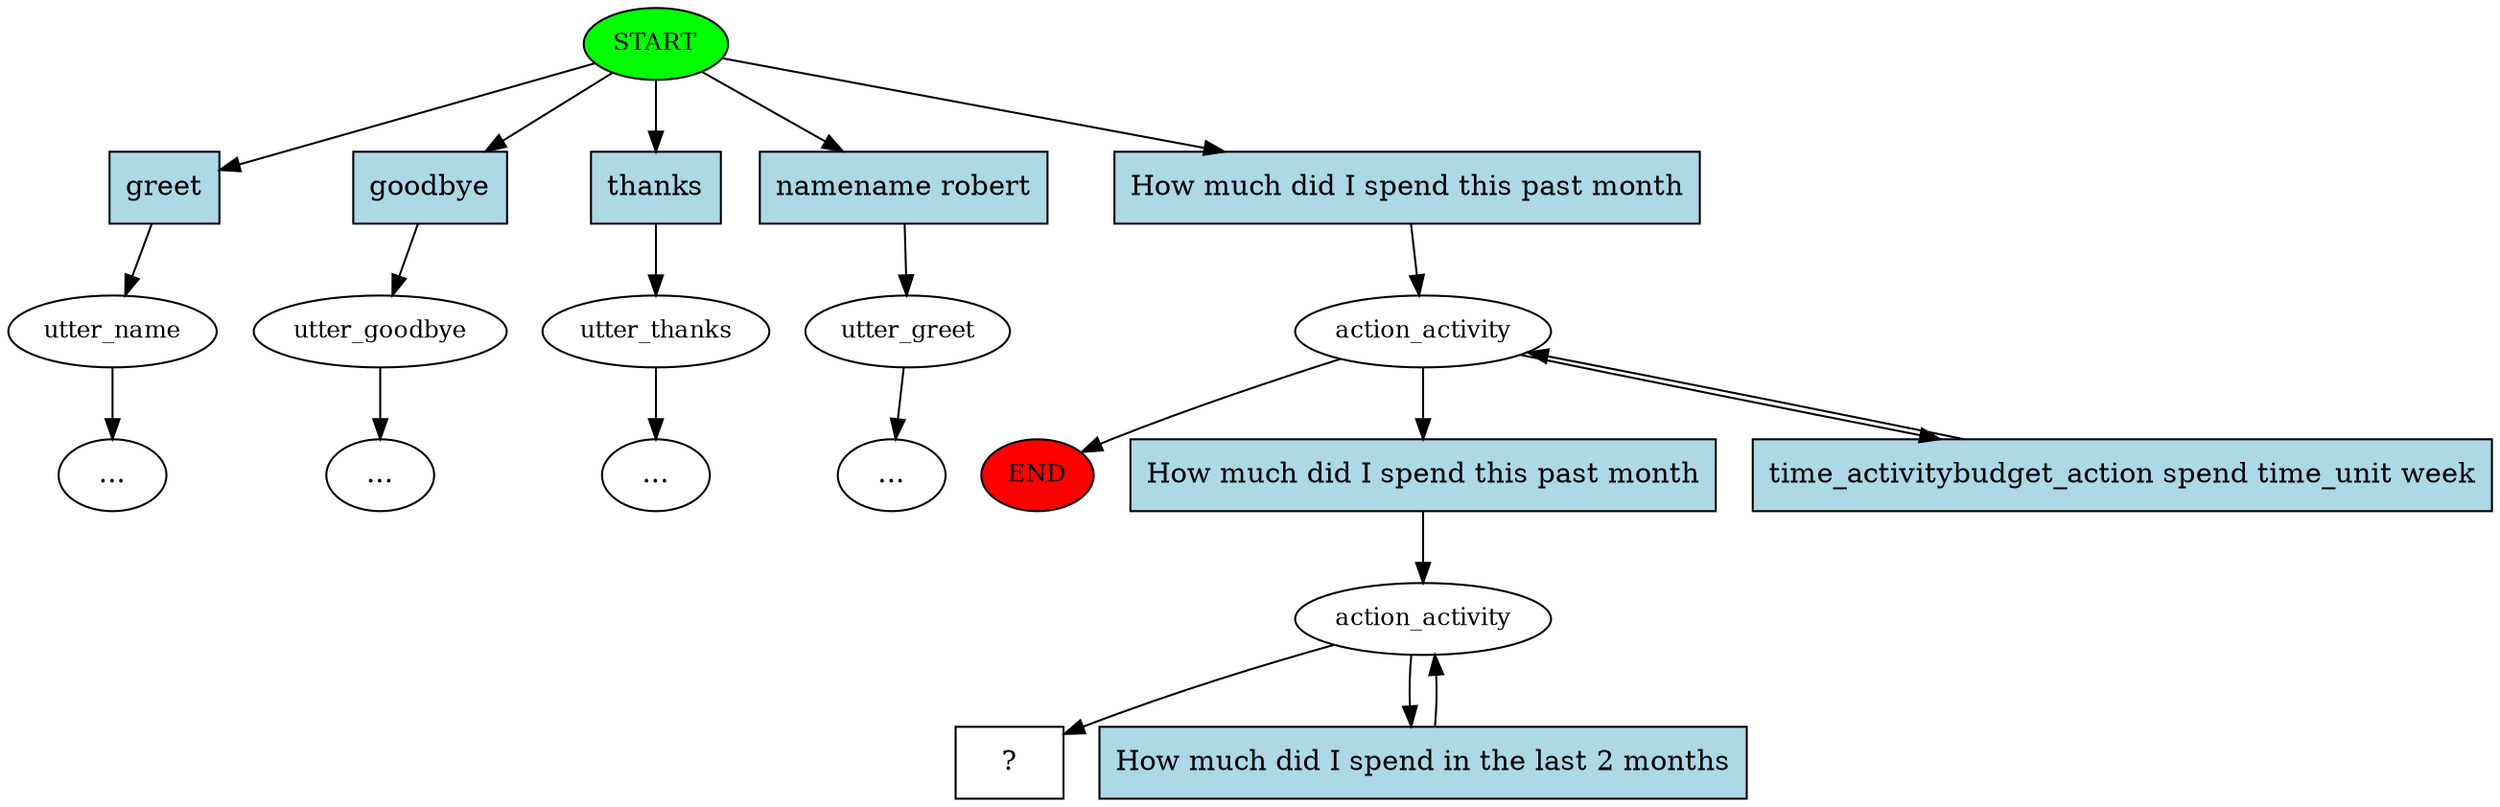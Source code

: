 digraph  {
0 [class="start active", fillcolor=green, fontsize=12, label=START, style=filled];
"-1" [class=end, fillcolor=red, fontsize=12, label=END, style=filled];
1 [class="", fontsize=12, label=utter_name];
3 [class="", fontsize=12, label=utter_goodbye];
"-5" [class=ellipsis, label="..."];
4 [class="", fontsize=12, label=utter_thanks];
"-6" [class=ellipsis, label="..."];
5 [class="", fontsize=12, label=utter_greet];
9 [class=active, fontsize=12, label=action_activity];
"-12" [class=ellipsis, label="..."];
"-13" [class=ellipsis, label="..."];
17 [class=active, fontsize=12, label=action_activity];
27 [class="intent dashed active", label="  ?  ", shape=rect];
28 [class=intent, fillcolor=lightblue, label=greet, shape=rect, style=filled];
29 [class=intent, fillcolor=lightblue, label=goodbye, shape=rect, style=filled];
30 [class=intent, fillcolor=lightblue, label=thanks, shape=rect, style=filled];
31 [class=intent, fillcolor=lightblue, label="namename robert", shape=rect, style=filled];
32 [class="intent active", fillcolor=lightblue, label="How much did I spend this past month", shape=rect, style=filled];
33 [class="intent active", fillcolor=lightblue, label="How much did I spend this past month", shape=rect, style=filled];
34 [class=intent, fillcolor=lightblue, label="time_activitybudget_action spend time_unit week", shape=rect, style=filled];
35 [class="intent active", fillcolor=lightblue, label="How much did I spend in the last 2 months", shape=rect, style=filled];
0 -> 28  [class="", key=0];
0 -> 29  [class="", key=0];
0 -> 30  [class="", key=0];
0 -> 31  [class="", key=0];
0 -> 32  [class=active, key=0];
1 -> "-13"  [class="", key=NONE, label=""];
3 -> "-5"  [class="", key=NONE, label=""];
4 -> "-6"  [class="", key=NONE, label=""];
5 -> "-12"  [class="", key=NONE, label=""];
9 -> "-1"  [class="", key=NONE, label=""];
9 -> 33  [class=active, key=0];
9 -> 34  [class="", key=0];
17 -> 27  [class=active, key=NONE, label=""];
17 -> 35  [class=active, key=0];
28 -> 1  [class="", key=0];
29 -> 3  [class="", key=0];
30 -> 4  [class="", key=0];
31 -> 5  [class="", key=0];
32 -> 9  [class=active, key=0];
33 -> 17  [class=active, key=0];
34 -> 9  [class="", key=0];
35 -> 17  [class=active, key=0];
}
